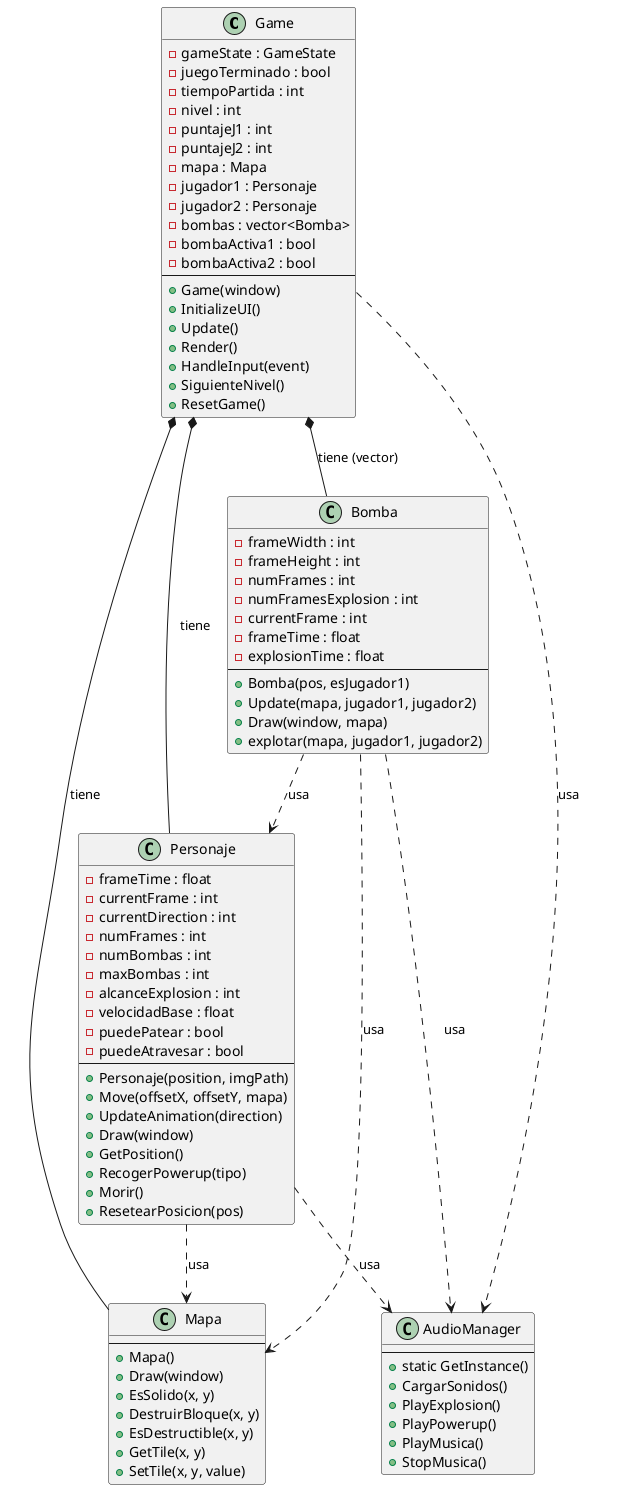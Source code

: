 @startuml Bomberman

class Game {
    - gameState : GameState
    - juegoTerminado : bool
    - tiempoPartida : int
    - nivel : int
    - puntajeJ1 : int
    - puntajeJ2 : int
    - mapa : Mapa
    - jugador1 : Personaje
    - jugador2 : Personaje
    - bombas : vector<Bomba>
    - bombaActiva1 : bool
    - bombaActiva2 : bool
    --
    + Game(window)
    + InitializeUI()
    + Update()
    + Render()
    + HandleInput(event)
    + SiguienteNivel()
    + ResetGame()
}

class Mapa {
    --
    + Mapa()
    + Draw(window)
    + EsSolido(x, y)
    + DestruirBloque(x, y)
    + EsDestructible(x, y)
    + GetTile(x, y)
    + SetTile(x, y, value)
}

class Personaje {
    - frameTime : float
    - currentFrame : int
    - currentDirection : int
    - numFrames : int
    - numBombas : int
    - maxBombas : int
    - alcanceExplosion : int
    - velocidadBase : float
    - puedePatear : bool
    - puedeAtravesar : bool
    --
    + Personaje(position, imgPath)
    + Move(offsetX, offsetY, mapa)
    + UpdateAnimation(direction)
    + Draw(window)
    + GetPosition()
    + RecogerPowerup(tipo)
    + Morir()
    + ResetearPosicion(pos)
}

class Bomba {
    - frameWidth : int
    - frameHeight : int
    - numFrames : int
    - numFramesExplosion : int
    - currentFrame : int
    - frameTime : float
    - explosionTime : float
    --
    + Bomba(pos, esJugador1)
    + Update(mapa, jugador1, jugador2)
    + Draw(window, mapa)
    + explotar(mapa, jugador1, jugador2)
}

class AudioManager {
    --
    + static GetInstance()
    + CargarSonidos()
    + PlayExplosion()
    + PlayPowerup()
    + PlayMusica()
    + StopMusica()
}


Game *-- Mapa : tiene
Game *-- Personaje : tiene
Game *-- Bomba : tiene (vector)
Game ..> AudioManager : usa
Personaje ..> Mapa : usa
Personaje ..> AudioManager : usa
Bomba ..> Mapa : usa
Bomba ..> Personaje : usa
Bomba ..> AudioManager : usa

@enduml
